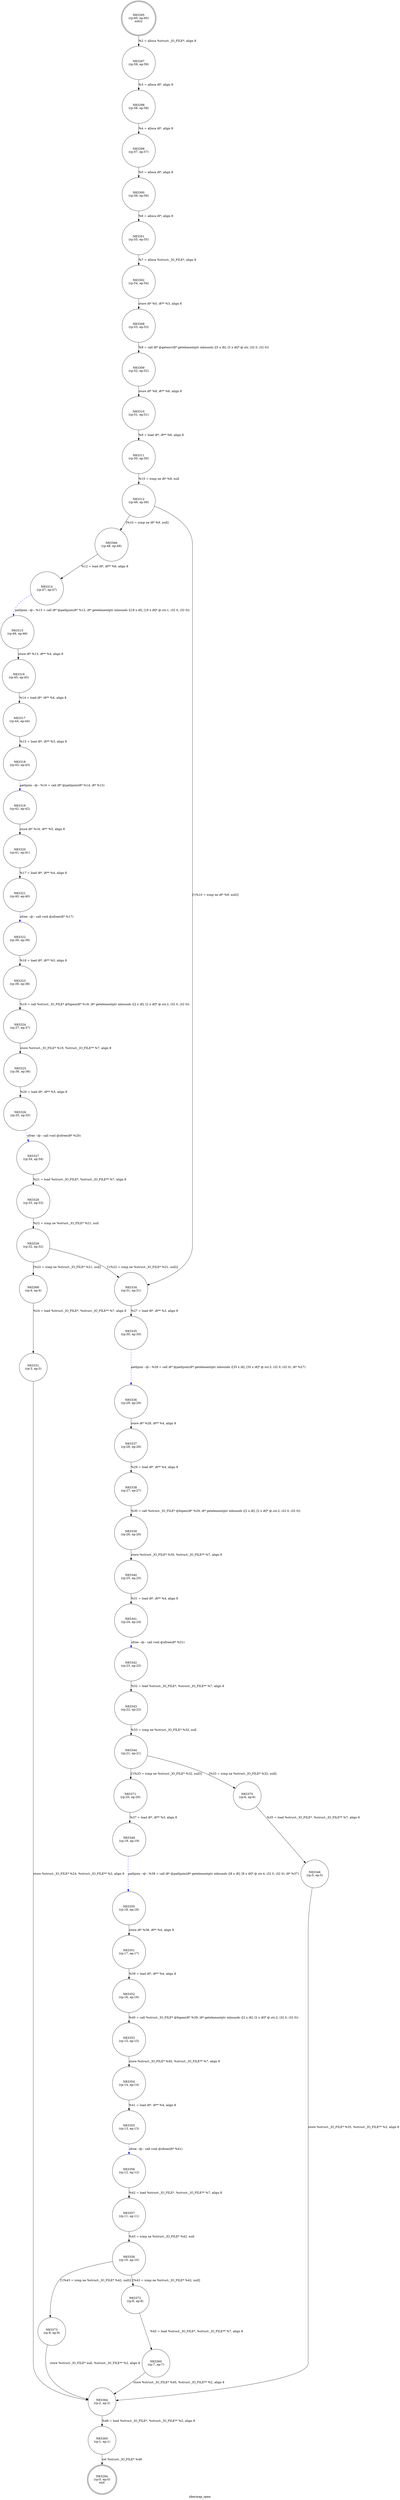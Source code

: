 digraph xkeymap_open {
label="xkeymap_open"
83294 [label="N83294\n(rp:0, ep:0)\nexit", shape="doublecircle"]
83295 [label="N83295\n(rp:60, ep:60)\nentry", shape="doublecircle"]
83295 -> 83297 [label="%2 = alloca %struct._IO_FILE*, align 8"]
83297 [label="N83297\n(rp:59, ep:59)", shape="circle"]
83297 -> 83298 [label="%3 = alloca i8*, align 8"]
83298 [label="N83298\n(rp:58, ep:58)", shape="circle"]
83298 -> 83299 [label="%4 = alloca i8*, align 8"]
83299 [label="N83299\n(rp:57, ep:57)", shape="circle"]
83299 -> 83300 [label="%5 = alloca i8*, align 8"]
83300 [label="N83300\n(rp:56, ep:56)", shape="circle"]
83300 -> 83301 [label="%6 = alloca i8*, align 8"]
83301 [label="N83301\n(rp:55, ep:55)", shape="circle"]
83301 -> 83302 [label="%7 = alloca %struct._IO_FILE*, align 8"]
83302 [label="N83302\n(rp:54, ep:54)", shape="circle"]
83302 -> 83308 [label="store i8* %0, i8** %3, align 8"]
83308 [label="N83308\n(rp:53, ep:53)", shape="circle"]
83308 -> 83309 [label="%8 = call i8* @getenv(i8* getelementptr inbounds ([5 x i8], [5 x i8]* @.str, i32 0, i32 0))"]
83309 [label="N83309\n(rp:52, ep:52)", shape="circle"]
83309 -> 83310 [label="store i8* %8, i8** %6, align 8"]
83310 [label="N83310\n(rp:51, ep:51)", shape="circle"]
83310 -> 83311 [label="%9 = load i8*, i8** %6, align 8"]
83311 [label="N83311\n(rp:50, ep:50)", shape="circle"]
83311 -> 83312 [label="%10 = icmp ne i8* %9, null"]
83312 [label="N83312\n(rp:49, ep:49)", shape="circle"]
83312 -> 83366 [label="[%10 = icmp ne i8* %9, null]"]
83312 -> 83334 [label="[!(%10 = icmp ne i8* %9, null)]"]
83314 [label="N83314\n(rp:47, ep:47)", shape="circle"]
83314 -> 83315 [label="pathjoin --@-- %13 = call i8* @pathjoin(i8* %12, i8* getelementptr inbounds ([18 x i8], [18 x i8]* @.str.1, i32 0, i32 0))", style="dashed", color="blue"]
83315 [label="N83315\n(rp:46, ep:46)", shape="circle"]
83315 -> 83316 [label="store i8* %13, i8** %4, align 8"]
83316 [label="N83316\n(rp:45, ep:45)", shape="circle"]
83316 -> 83317 [label="%14 = load i8*, i8** %4, align 8"]
83317 [label="N83317\n(rp:44, ep:44)", shape="circle"]
83317 -> 83318 [label="%15 = load i8*, i8** %3, align 8"]
83318 [label="N83318\n(rp:43, ep:43)", shape="circle"]
83318 -> 83319 [label="pathjoin --@-- %16 = call i8* @pathjoin(i8* %14, i8* %15)", style="dashed", color="blue"]
83319 [label="N83319\n(rp:42, ep:42)", shape="circle"]
83319 -> 83320 [label="store i8* %16, i8** %5, align 8"]
83320 [label="N83320\n(rp:41, ep:41)", shape="circle"]
83320 -> 83321 [label="%17 = load i8*, i8** %4, align 8"]
83321 [label="N83321\n(rp:40, ep:40)", shape="circle"]
83321 -> 83322 [label="xfree --@-- call void @xfree(i8* %17)", style="dashed", color="blue"]
83322 [label="N83322\n(rp:39, ep:39)", shape="circle"]
83322 -> 83323 [label="%18 = load i8*, i8** %5, align 8"]
83323 [label="N83323\n(rp:38, ep:38)", shape="circle"]
83323 -> 83324 [label="%19 = call %struct._IO_FILE* @fopen(i8* %18, i8* getelementptr inbounds ([2 x i8], [2 x i8]* @.str.2, i32 0, i32 0))"]
83324 [label="N83324\n(rp:37, ep:37)", shape="circle"]
83324 -> 83325 [label="store %struct._IO_FILE* %19, %struct._IO_FILE** %7, align 8"]
83325 [label="N83325\n(rp:36, ep:36)", shape="circle"]
83325 -> 83326 [label="%20 = load i8*, i8** %5, align 8"]
83326 [label="N83326\n(rp:35, ep:35)", shape="circle"]
83326 -> 83327 [label="xfree --@-- call void @xfree(i8* %20)", style="dashed", color="blue"]
83327 [label="N83327\n(rp:34, ep:34)", shape="circle"]
83327 -> 83328 [label="%21 = load %struct._IO_FILE*, %struct._IO_FILE** %7, align 8"]
83328 [label="N83328\n(rp:33, ep:33)", shape="circle"]
83328 -> 83329 [label="%22 = icmp ne %struct._IO_FILE* %21, null"]
83329 [label="N83329\n(rp:32, ep:32)", shape="circle"]
83329 -> 83368 [label="[%22 = icmp ne %struct._IO_FILE* %21, null]"]
83329 -> 83334 [label="[!(%22 = icmp ne %struct._IO_FILE* %21, null)]"]
83331 [label="N83331\n(rp:3, ep:3)", shape="circle"]
83331 -> 83364 [label="store %struct._IO_FILE* %24, %struct._IO_FILE** %2, align 8"]
83334 [label="N83334\n(rp:31, ep:31)", shape="circle"]
83334 -> 83335 [label="%27 = load i8*, i8** %3, align 8"]
83335 [label="N83335\n(rp:30, ep:30)", shape="circle"]
83335 -> 83336 [label="pathjoin --@-- %28 = call i8* @pathjoin(i8* getelementptr inbounds ([35 x i8], [35 x i8]* @.str.3, i32 0, i32 0), i8* %27)", style="dashed", color="blue"]
83336 [label="N83336\n(rp:29, ep:29)", shape="circle"]
83336 -> 83337 [label="store i8* %28, i8** %4, align 8"]
83337 [label="N83337\n(rp:28, ep:28)", shape="circle"]
83337 -> 83338 [label="%29 = load i8*, i8** %4, align 8"]
83338 [label="N83338\n(rp:27, ep:27)", shape="circle"]
83338 -> 83339 [label="%30 = call %struct._IO_FILE* @fopen(i8* %29, i8* getelementptr inbounds ([2 x i8], [2 x i8]* @.str.2, i32 0, i32 0))"]
83339 [label="N83339\n(rp:26, ep:26)", shape="circle"]
83339 -> 83340 [label="store %struct._IO_FILE* %30, %struct._IO_FILE** %7, align 8"]
83340 [label="N83340\n(rp:25, ep:25)", shape="circle"]
83340 -> 83341 [label="%31 = load i8*, i8** %4, align 8"]
83341 [label="N83341\n(rp:24, ep:24)", shape="circle"]
83341 -> 83342 [label="xfree --@-- call void @xfree(i8* %31)", style="dashed", color="blue"]
83342 [label="N83342\n(rp:23, ep:23)", shape="circle"]
83342 -> 83343 [label="%32 = load %struct._IO_FILE*, %struct._IO_FILE** %7, align 8"]
83343 [label="N83343\n(rp:22, ep:22)", shape="circle"]
83343 -> 83344 [label="%33 = icmp ne %struct._IO_FILE* %32, null"]
83344 [label="N83344\n(rp:21, ep:21)", shape="circle"]
83344 -> 83370 [label="[%33 = icmp ne %struct._IO_FILE* %32, null]"]
83344 -> 83371 [label="[!(%33 = icmp ne %struct._IO_FILE* %32, null)]"]
83346 [label="N83346\n(rp:5, ep:5)", shape="circle"]
83346 -> 83364 [label="store %struct._IO_FILE* %35, %struct._IO_FILE** %2, align 8"]
83349 [label="N83349\n(rp:19, ep:19)", shape="circle"]
83349 -> 83350 [label="pathjoin --@-- %38 = call i8* @pathjoin(i8* getelementptr inbounds ([8 x i8], [8 x i8]* @.str.4, i32 0, i32 0), i8* %37)", style="dashed", color="blue"]
83350 [label="N83350\n(rp:18, ep:18)", shape="circle"]
83350 -> 83351 [label="store i8* %38, i8** %4, align 8"]
83351 [label="N83351\n(rp:17, ep:17)", shape="circle"]
83351 -> 83352 [label="%39 = load i8*, i8** %4, align 8"]
83352 [label="N83352\n(rp:16, ep:16)", shape="circle"]
83352 -> 83353 [label="%40 = call %struct._IO_FILE* @fopen(i8* %39, i8* getelementptr inbounds ([2 x i8], [2 x i8]* @.str.2, i32 0, i32 0))"]
83353 [label="N83353\n(rp:15, ep:15)", shape="circle"]
83353 -> 83354 [label="store %struct._IO_FILE* %40, %struct._IO_FILE** %7, align 8"]
83354 [label="N83354\n(rp:14, ep:14)", shape="circle"]
83354 -> 83355 [label="%41 = load i8*, i8** %4, align 8"]
83355 [label="N83355\n(rp:13, ep:13)", shape="circle"]
83355 -> 83356 [label="xfree --@-- call void @xfree(i8* %41)", style="dashed", color="blue"]
83356 [label="N83356\n(rp:12, ep:12)", shape="circle"]
83356 -> 83357 [label="%42 = load %struct._IO_FILE*, %struct._IO_FILE** %7, align 8"]
83357 [label="N83357\n(rp:11, ep:11)", shape="circle"]
83357 -> 83358 [label="%43 = icmp ne %struct._IO_FILE* %42, null"]
83358 [label="N83358\n(rp:10, ep:10)", shape="circle"]
83358 -> 83372 [label="[%43 = icmp ne %struct._IO_FILE* %42, null]"]
83358 -> 83373 [label="[!(%43 = icmp ne %struct._IO_FILE* %42, null)]"]
83360 [label="N83360\n(rp:7, ep:7)", shape="circle"]
83360 -> 83364 [label="store %struct._IO_FILE* %45, %struct._IO_FILE** %2, align 8"]
83364 [label="N83364\n(rp:2, ep:2)", shape="circle"]
83364 -> 83365 [label="%48 = load %struct._IO_FILE*, %struct._IO_FILE** %2, align 8"]
83365 [label="N83365\n(rp:1, ep:1)", shape="circle"]
83365 -> 83294 [label="ret %struct._IO_FILE* %48"]
83366 [label="N83366\n(rp:48, ep:48)", shape="circle"]
83366 -> 83314 [label="%12 = load i8*, i8** %6, align 8"]
83368 [label="N83368\n(rp:4, ep:4)", shape="circle"]
83368 -> 83331 [label="%24 = load %struct._IO_FILE*, %struct._IO_FILE** %7, align 8"]
83370 [label="N83370\n(rp:6, ep:6)", shape="circle"]
83370 -> 83346 [label="%35 = load %struct._IO_FILE*, %struct._IO_FILE** %7, align 8"]
83371 [label="N83371\n(rp:20, ep:20)", shape="circle"]
83371 -> 83349 [label="%37 = load i8*, i8** %3, align 8"]
83372 [label="N83372\n(rp:8, ep:8)", shape="circle"]
83372 -> 83360 [label="%45 = load %struct._IO_FILE*, %struct._IO_FILE** %7, align 8"]
83373 [label="N83373\n(rp:9, ep:9)", shape="circle"]
83373 -> 83364 [label="store %struct._IO_FILE* null, %struct._IO_FILE** %2, align 8"]
}
